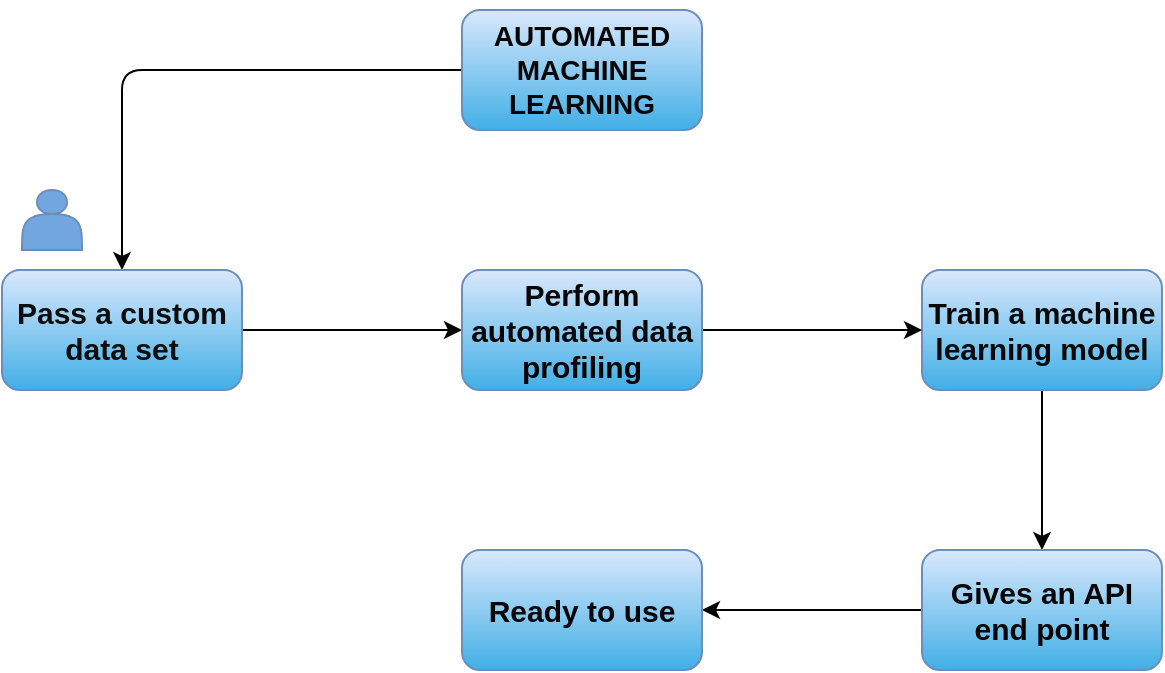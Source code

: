 <mxfile>
    <diagram id="0qMgvlN9TcKUzhWMeGS6" name="Page-1">
        <mxGraphModel dx="780" dy="457" grid="1" gridSize="10" guides="1" tooltips="1" connect="1" arrows="1" fold="1" page="1" pageScale="1" pageWidth="850" pageHeight="1100" math="0" shadow="0">
            <root>
                <mxCell id="0"/>
                <mxCell id="1" parent="0"/>
                <mxCell id="13" style="edgeStyle=orthogonalEdgeStyle;html=1;entryX=0.5;entryY=0;entryDx=0;entryDy=0;fontColor=#d1e0f6;" edge="1" parent="1" source="14" target="16">
                    <mxGeometry relative="1" as="geometry"/>
                </mxCell>
                <mxCell id="14" value="&lt;h1 style=&quot;font-size: 14px;&quot;&gt;AUTOMATED MACHINE LEARNING&lt;/h1&gt;" style="rounded=1;whiteSpace=wrap;html=1;fillColor=#dae8fc;gradientColor=#41afe6;strokeColor=#6c8ebf;fontStyle=1;fontSize=14;fontColor=#050505;" vertex="1" parent="1">
                    <mxGeometry x="230" y="50" width="120" height="60" as="geometry"/>
                </mxCell>
                <mxCell id="15" style="edgeStyle=none;html=1;entryX=0;entryY=0.5;entryDx=0;entryDy=0;fontFamily=Helvetica;fontSize=12;fontColor=#050505;" edge="1" parent="1" source="16" target="20">
                    <mxGeometry relative="1" as="geometry"/>
                </mxCell>
                <mxCell id="16" value="&lt;b style=&quot;font-size: 15px;&quot;&gt;Pass a custom data set&lt;/b&gt;" style="rounded=1;whiteSpace=wrap;html=1;labelBackgroundColor=none;fontColor=#0d0d0d;fillColor=#dae8fc;gradientColor=#41afe6;strokeColor=#6c8ebf;fontFamily=Helvetica;" vertex="1" parent="1">
                    <mxGeometry y="180" width="120" height="60" as="geometry"/>
                </mxCell>
                <mxCell id="17" style="edgeStyle=none;html=1;entryX=0.5;entryY=0;entryDx=0;entryDy=0;fontFamily=Helvetica;fontSize=12;fontColor=#050505;" edge="1" parent="1" source="18" target="22">
                    <mxGeometry relative="1" as="geometry"/>
                </mxCell>
                <mxCell id="18" value="Train a machine learning model" style="rounded=1;whiteSpace=wrap;html=1;labelBackgroundColor=none;fontColor=#080808;fillColor=#dae8fc;gradientColor=#41afe6;strokeColor=#6c8ebf;fontStyle=1;fontSize=15;" vertex="1" parent="1">
                    <mxGeometry x="460" y="180" width="120" height="60" as="geometry"/>
                </mxCell>
                <mxCell id="19" style="edgeStyle=none;html=1;entryX=0;entryY=0.5;entryDx=0;entryDy=0;fontFamily=Helvetica;fontSize=12;fontColor=#050505;" edge="1" parent="1" source="20" target="18">
                    <mxGeometry relative="1" as="geometry"/>
                </mxCell>
                <mxCell id="20" value="Perform automated data profiling" style="whiteSpace=wrap;html=1;rounded=1;strokeColor=#6c8ebf;fontFamily=Helvetica;fontSize=15;fontColor=#050505;fillColor=#dae8fc;gradientColor=#41afe6;fontStyle=1" vertex="1" parent="1">
                    <mxGeometry x="230" y="180" width="120" height="60" as="geometry"/>
                </mxCell>
                <mxCell id="21" value="" style="edgeStyle=none;html=1;fontFamily=Helvetica;fontSize=12;fontColor=#050505;" edge="1" parent="1" source="22" target="23">
                    <mxGeometry relative="1" as="geometry"/>
                </mxCell>
                <mxCell id="22" value="Gives an API end point" style="rounded=1;whiteSpace=wrap;html=1;strokeColor=#6c8ebf;fontFamily=Helvetica;fontSize=15;fontColor=#050505;fillColor=#dae8fc;gradientColor=#41afe6;fontStyle=1" vertex="1" parent="1">
                    <mxGeometry x="460" y="320" width="120" height="60" as="geometry"/>
                </mxCell>
                <mxCell id="23" value="Ready to use" style="rounded=1;whiteSpace=wrap;html=1;strokeColor=#6c8ebf;fontFamily=Helvetica;fontSize=15;fontColor=#050505;fillColor=#dae8fc;gradientColor=#41afe6;fontStyle=1" vertex="1" parent="1">
                    <mxGeometry x="230" y="320" width="120" height="60" as="geometry"/>
                </mxCell>
                <mxCell id="24" value="" style="shape=actor;whiteSpace=wrap;html=1;rounded=1;strokeColor=#6c8ebf;fontFamily=Helvetica;fontSize=12;fontColor=#050505;fillColor=#72A6DF;gradientColor=none;" vertex="1" parent="1">
                    <mxGeometry x="10" y="140" width="30" height="30" as="geometry"/>
                </mxCell>
            </root>
        </mxGraphModel>
    </diagram>
</mxfile>